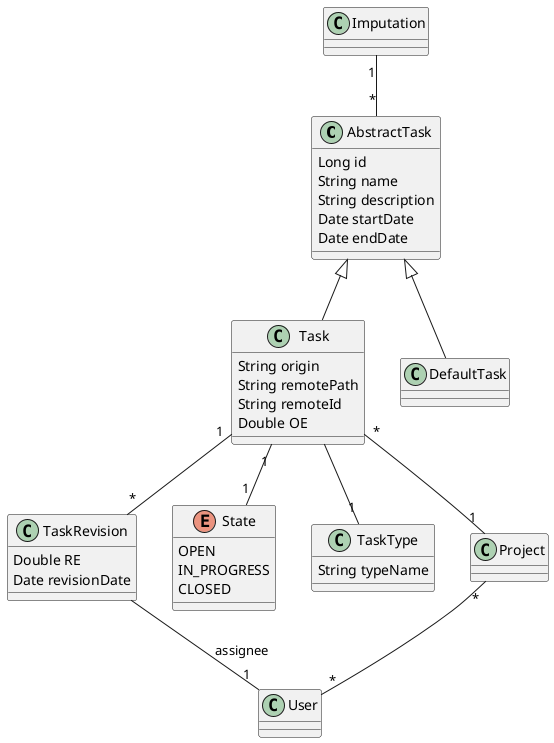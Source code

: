 @startuml

abstract class AbstractTask


AbstractTask <|-- Task
AbstractTask <|-- DefaultTask

Imputation "1" -- "*" AbstractTask
Task "1" -- "*" TaskRevision
Task "1" -- "1" State
Task -- "1" TaskType
Task "*" -- "1" Project
TaskRevision -- "1" User :assignee
Project "*" -- "*" User

class AbstractTask {
Long id
String name
String description
Date startDate
Date endDate
}


class Task {
String origin
String remotePath
String remoteId
Double OE
}

class TaskRevision {
Double RE
Date revisionDate
}

enum State {
  OPEN
  IN_PROGRESS
  CLOSED
}

class TaskType {
  String typeName
}

@enduml